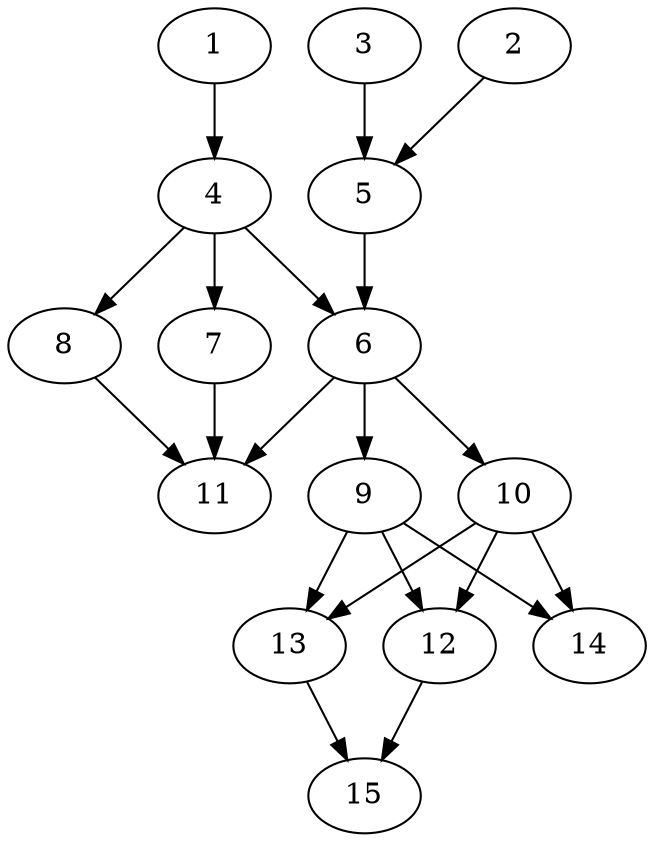 // DAG automatically generated by daggen at Thu Oct  3 13:59:26 2019
// ./daggen --dot -n 15 --ccr 0.4 --fat 0.5 --regular 0.9 --density 0.7 --mindata 5242880 --maxdata 52428800 
digraph G {
  1 [size="96192000", alpha="0.20", expect_size="38476800"] 
  1 -> 4 [size ="38476800"]
  2 [size="56360960", alpha="0.14", expect_size="22544384"] 
  2 -> 5 [size ="22544384"]
  3 [size="91466240", alpha="0.13", expect_size="36586496"] 
  3 -> 5 [size ="36586496"]
  4 [size="71756800", alpha="0.10", expect_size="28702720"] 
  4 -> 6 [size ="28702720"]
  4 -> 7 [size ="28702720"]
  4 -> 8 [size ="28702720"]
  5 [size="130462720", alpha="0.17", expect_size="52185088"] 
  5 -> 6 [size ="52185088"]
  6 [size="109209600", alpha="0.13", expect_size="43683840"] 
  6 -> 9 [size ="43683840"]
  6 -> 10 [size ="43683840"]
  6 -> 11 [size ="43683840"]
  7 [size="65625600", alpha="0.00", expect_size="26250240"] 
  7 -> 11 [size ="26250240"]
  8 [size="19584000", alpha="0.03", expect_size="7833600"] 
  8 -> 11 [size ="7833600"]
  9 [size="43215360", alpha="0.09", expect_size="17286144"] 
  9 -> 12 [size ="17286144"]
  9 -> 13 [size ="17286144"]
  9 -> 14 [size ="17286144"]
  10 [size="107791360", alpha="0.02", expect_size="43116544"] 
  10 -> 12 [size ="43116544"]
  10 -> 13 [size ="43116544"]
  10 -> 14 [size ="43116544"]
  11 [size="124779520", alpha="0.04", expect_size="49911808"] 
  12 [size="123937280", alpha="0.11", expect_size="49574912"] 
  12 -> 15 [size ="49574912"]
  13 [size="88215040", alpha="0.07", expect_size="35286016"] 
  13 -> 15 [size ="35286016"]
  14 [size="48066560", alpha="0.11", expect_size="19226624"] 
  15 [size="105955840", alpha="0.12", expect_size="42382336"] 
}
